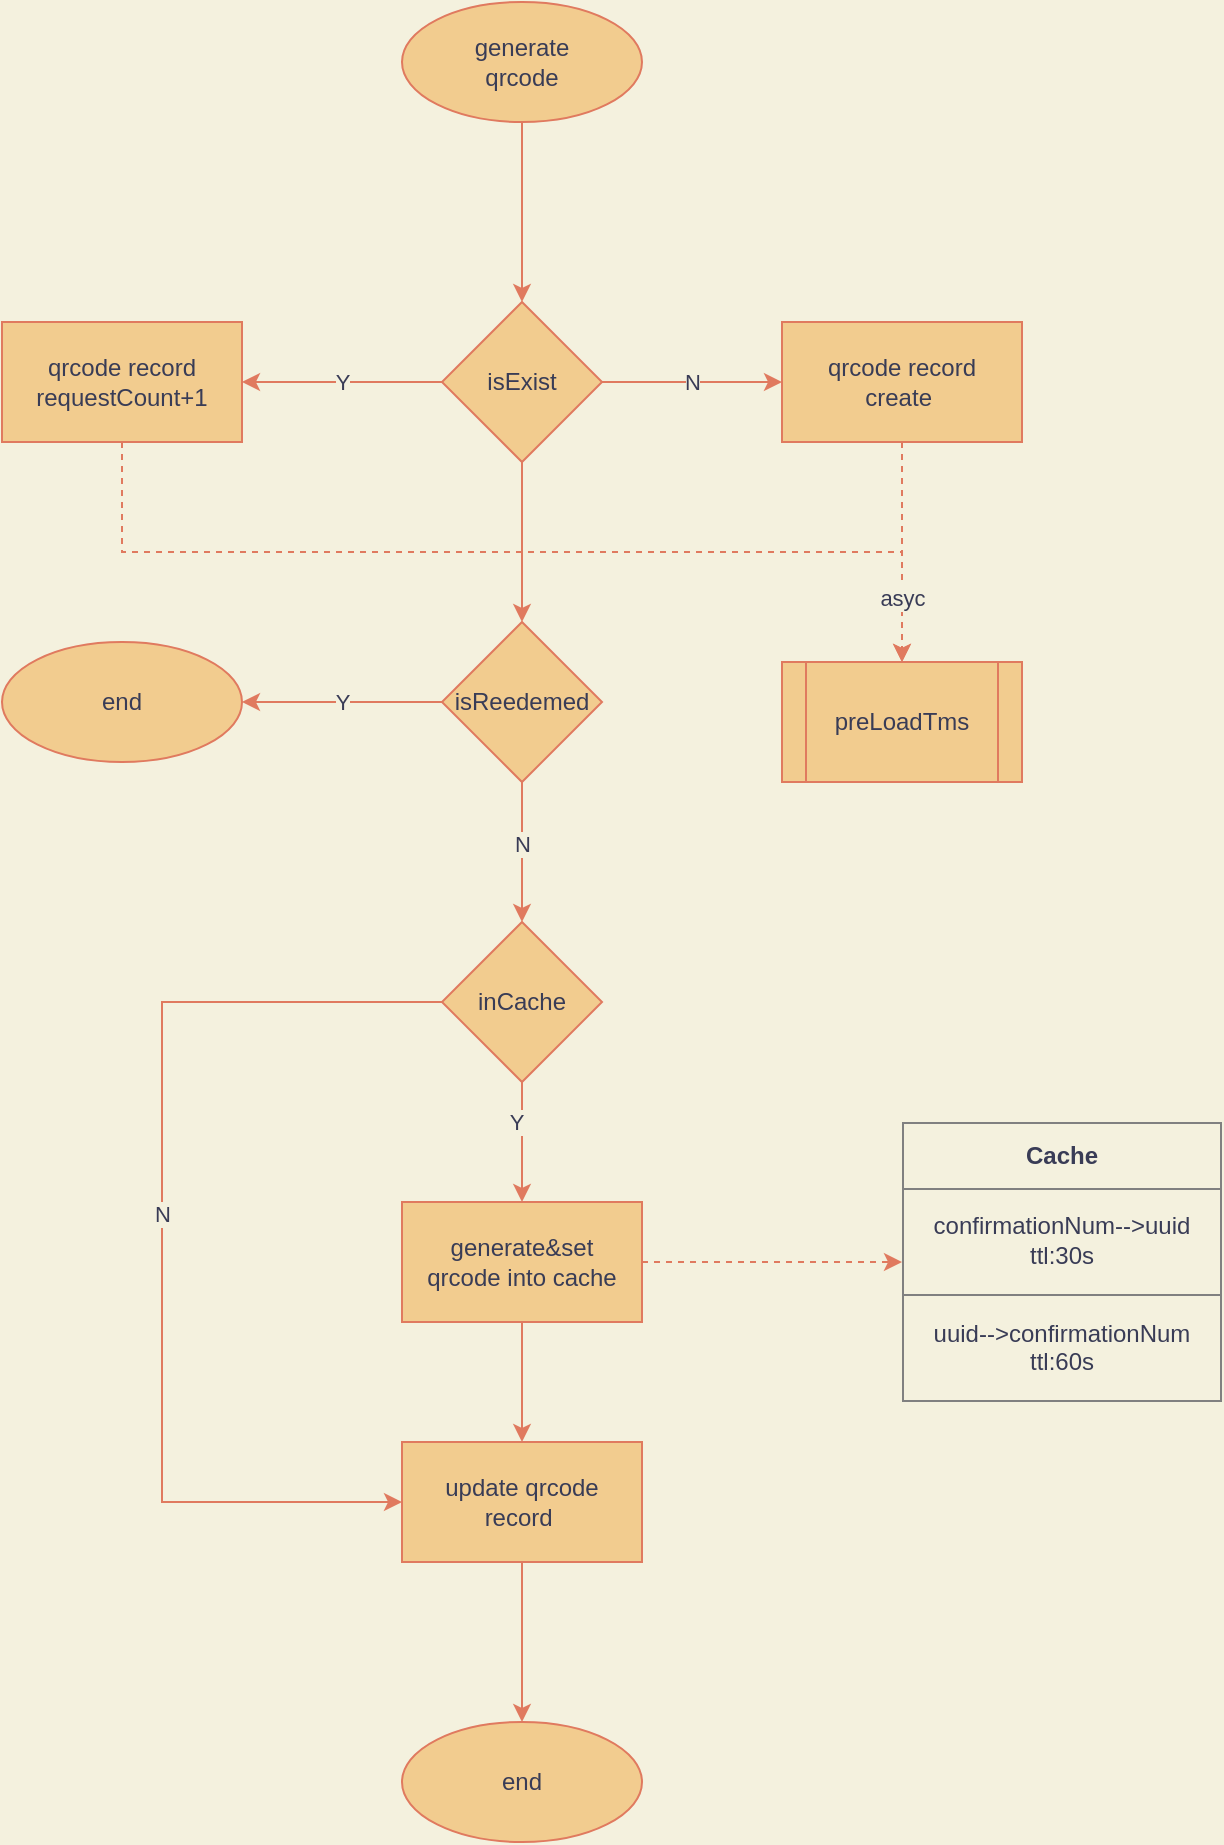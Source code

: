 <mxfile version="15.7.0" type="github">
  <diagram id="4Hc1g-TmQJhh01kLop18" name="Page-1">
    <mxGraphModel dx="1232" dy="809" grid="1" gridSize="10" guides="1" tooltips="1" connect="1" arrows="1" fold="1" page="1" pageScale="1" pageWidth="827" pageHeight="1169" background="#F4F1DE" math="0" shadow="0">
      <root>
        <mxCell id="0" />
        <mxCell id="1" parent="0" />
        <mxCell id="xy5MojFmsQYjVZAAaJ2E-5" value="N" style="edgeStyle=orthogonalEdgeStyle;rounded=0;orthogonalLoop=1;jettySize=auto;html=1;labelBackgroundColor=#F4F1DE;strokeColor=#E07A5F;fontColor=#393C56;" edge="1" parent="1" source="xy5MojFmsQYjVZAAaJ2E-1" target="xy5MojFmsQYjVZAAaJ2E-4">
          <mxGeometry relative="1" as="geometry" />
        </mxCell>
        <mxCell id="xy5MojFmsQYjVZAAaJ2E-6" value="Y" style="edgeStyle=orthogonalEdgeStyle;rounded=0;orthogonalLoop=1;jettySize=auto;html=1;exitX=0;exitY=0.5;exitDx=0;exitDy=0;labelBackgroundColor=#F4F1DE;strokeColor=#E07A5F;fontColor=#393C56;" edge="1" parent="1" source="xy5MojFmsQYjVZAAaJ2E-1" target="xy5MojFmsQYjVZAAaJ2E-2">
          <mxGeometry relative="1" as="geometry" />
        </mxCell>
        <mxCell id="xy5MojFmsQYjVZAAaJ2E-12" value="" style="edgeStyle=orthogonalEdgeStyle;rounded=0;orthogonalLoop=1;jettySize=auto;html=1;labelBackgroundColor=#F4F1DE;strokeColor=#E07A5F;fontColor=#393C56;" edge="1" parent="1" source="xy5MojFmsQYjVZAAaJ2E-1" target="xy5MojFmsQYjVZAAaJ2E-11">
          <mxGeometry relative="1" as="geometry" />
        </mxCell>
        <mxCell id="xy5MojFmsQYjVZAAaJ2E-1" value="isExist" style="rhombus;whiteSpace=wrap;html=1;fillColor=#F2CC8F;strokeColor=#E07A5F;fontColor=#393C56;" vertex="1" parent="1">
          <mxGeometry x="340" y="180" width="80" height="80" as="geometry" />
        </mxCell>
        <mxCell id="xy5MojFmsQYjVZAAaJ2E-33" style="edgeStyle=orthogonalEdgeStyle;rounded=0;orthogonalLoop=1;jettySize=auto;html=1;exitX=0.5;exitY=1;exitDx=0;exitDy=0;entryX=0.5;entryY=0;entryDx=0;entryDy=0;dashed=1;labelBackgroundColor=#F4F1DE;strokeColor=#E07A5F;fontColor=#393C56;" edge="1" parent="1" source="xy5MojFmsQYjVZAAaJ2E-2" target="xy5MojFmsQYjVZAAaJ2E-31">
          <mxGeometry relative="1" as="geometry" />
        </mxCell>
        <mxCell id="xy5MojFmsQYjVZAAaJ2E-2" value="qrcode record&lt;br&gt;requestCount+1" style="whiteSpace=wrap;html=1;fillColor=#F2CC8F;strokeColor=#E07A5F;fontColor=#393C56;" vertex="1" parent="1">
          <mxGeometry x="120" y="190" width="120" height="60" as="geometry" />
        </mxCell>
        <mxCell id="xy5MojFmsQYjVZAAaJ2E-32" value="" style="edgeStyle=orthogonalEdgeStyle;rounded=0;orthogonalLoop=1;jettySize=auto;html=1;dashed=1;labelBackgroundColor=#F4F1DE;strokeColor=#E07A5F;fontColor=#393C56;" edge="1" parent="1" source="xy5MojFmsQYjVZAAaJ2E-4" target="xy5MojFmsQYjVZAAaJ2E-31">
          <mxGeometry relative="1" as="geometry" />
        </mxCell>
        <mxCell id="xy5MojFmsQYjVZAAaJ2E-35" value="asyc" style="edgeLabel;html=1;align=center;verticalAlign=middle;resizable=0;points=[];labelBackgroundColor=#F4F1DE;fontColor=#393C56;" vertex="1" connectable="0" parent="xy5MojFmsQYjVZAAaJ2E-32">
          <mxGeometry x="0.418" relative="1" as="geometry">
            <mxPoint as="offset" />
          </mxGeometry>
        </mxCell>
        <mxCell id="xy5MojFmsQYjVZAAaJ2E-4" value="qrcode record&lt;br&gt;create&amp;nbsp;" style="whiteSpace=wrap;html=1;fillColor=#F2CC8F;strokeColor=#E07A5F;fontColor=#393C56;" vertex="1" parent="1">
          <mxGeometry x="510" y="190" width="120" height="60" as="geometry" />
        </mxCell>
        <mxCell id="xy5MojFmsQYjVZAAaJ2E-10" style="edgeStyle=orthogonalEdgeStyle;rounded=0;orthogonalLoop=1;jettySize=auto;html=1;exitX=0.5;exitY=1;exitDx=0;exitDy=0;labelBackgroundColor=#F4F1DE;strokeColor=#E07A5F;fontColor=#393C56;" edge="1" parent="1" source="xy5MojFmsQYjVZAAaJ2E-8" target="xy5MojFmsQYjVZAAaJ2E-1">
          <mxGeometry relative="1" as="geometry" />
        </mxCell>
        <mxCell id="xy5MojFmsQYjVZAAaJ2E-8" value="generate&lt;br&gt;qrcode" style="ellipse;whiteSpace=wrap;html=1;fillColor=#F2CC8F;strokeColor=#E07A5F;fontColor=#393C56;" vertex="1" parent="1">
          <mxGeometry x="320" y="30" width="120" height="60" as="geometry" />
        </mxCell>
        <mxCell id="xy5MojFmsQYjVZAAaJ2E-14" value="Y" style="edgeStyle=orthogonalEdgeStyle;rounded=0;orthogonalLoop=1;jettySize=auto;html=1;labelBackgroundColor=#F4F1DE;strokeColor=#E07A5F;fontColor=#393C56;" edge="1" parent="1" source="xy5MojFmsQYjVZAAaJ2E-11">
          <mxGeometry relative="1" as="geometry">
            <mxPoint x="240" y="380" as="targetPoint" />
          </mxGeometry>
        </mxCell>
        <mxCell id="xy5MojFmsQYjVZAAaJ2E-16" value="" style="edgeStyle=orthogonalEdgeStyle;rounded=0;orthogonalLoop=1;jettySize=auto;html=1;labelBackgroundColor=#F4F1DE;strokeColor=#E07A5F;fontColor=#393C56;" edge="1" parent="1" source="xy5MojFmsQYjVZAAaJ2E-11">
          <mxGeometry relative="1" as="geometry">
            <mxPoint x="380" y="490" as="targetPoint" />
          </mxGeometry>
        </mxCell>
        <mxCell id="xy5MojFmsQYjVZAAaJ2E-19" value="N" style="edgeLabel;html=1;align=center;verticalAlign=middle;resizable=0;points=[];labelBackgroundColor=#F4F1DE;fontColor=#393C56;" vertex="1" connectable="0" parent="xy5MojFmsQYjVZAAaJ2E-16">
          <mxGeometry x="-0.133" relative="1" as="geometry">
            <mxPoint as="offset" />
          </mxGeometry>
        </mxCell>
        <mxCell id="xy5MojFmsQYjVZAAaJ2E-11" value="isReedemed" style="rhombus;whiteSpace=wrap;html=1;fillColor=#F2CC8F;strokeColor=#E07A5F;fontColor=#393C56;" vertex="1" parent="1">
          <mxGeometry x="340" y="340" width="80" height="80" as="geometry" />
        </mxCell>
        <mxCell id="xy5MojFmsQYjVZAAaJ2E-18" value="end" style="ellipse;whiteSpace=wrap;html=1;fillColor=#F2CC8F;strokeColor=#E07A5F;fontColor=#393C56;" vertex="1" parent="1">
          <mxGeometry x="120" y="350" width="120" height="60" as="geometry" />
        </mxCell>
        <mxCell id="xy5MojFmsQYjVZAAaJ2E-23" value="" style="edgeStyle=orthogonalEdgeStyle;rounded=0;orthogonalLoop=1;jettySize=auto;html=1;labelBackgroundColor=#F4F1DE;strokeColor=#E07A5F;fontColor=#393C56;" edge="1" parent="1" source="xy5MojFmsQYjVZAAaJ2E-20" target="xy5MojFmsQYjVZAAaJ2E-22">
          <mxGeometry relative="1" as="geometry" />
        </mxCell>
        <mxCell id="xy5MojFmsQYjVZAAaJ2E-24" value="Y" style="edgeLabel;html=1;align=center;verticalAlign=middle;resizable=0;points=[];labelBackgroundColor=#F4F1DE;fontColor=#393C56;" vertex="1" connectable="0" parent="xy5MojFmsQYjVZAAaJ2E-23">
          <mxGeometry x="-0.333" y="-3" relative="1" as="geometry">
            <mxPoint as="offset" />
          </mxGeometry>
        </mxCell>
        <mxCell id="xy5MojFmsQYjVZAAaJ2E-29" style="edgeStyle=orthogonalEdgeStyle;rounded=0;orthogonalLoop=1;jettySize=auto;html=1;exitX=0;exitY=0.5;exitDx=0;exitDy=0;entryX=0;entryY=0.5;entryDx=0;entryDy=0;labelBackgroundColor=#F4F1DE;strokeColor=#E07A5F;fontColor=#393C56;" edge="1" parent="1" source="xy5MojFmsQYjVZAAaJ2E-20" target="xy5MojFmsQYjVZAAaJ2E-25">
          <mxGeometry relative="1" as="geometry">
            <mxPoint x="220" y="800" as="targetPoint" />
            <Array as="points">
              <mxPoint x="200" y="530" />
              <mxPoint x="200" y="780" />
            </Array>
          </mxGeometry>
        </mxCell>
        <mxCell id="xy5MojFmsQYjVZAAaJ2E-30" value="N" style="edgeLabel;html=1;align=center;verticalAlign=middle;resizable=0;points=[];labelBackgroundColor=#F4F1DE;fontColor=#393C56;" vertex="1" connectable="0" parent="xy5MojFmsQYjVZAAaJ2E-29">
          <mxGeometry x="-0.035" relative="1" as="geometry">
            <mxPoint as="offset" />
          </mxGeometry>
        </mxCell>
        <mxCell id="xy5MojFmsQYjVZAAaJ2E-20" value="inCache" style="rhombus;whiteSpace=wrap;html=1;fillColor=#F2CC8F;strokeColor=#E07A5F;fontColor=#393C56;" vertex="1" parent="1">
          <mxGeometry x="340" y="490" width="80" height="80" as="geometry" />
        </mxCell>
        <mxCell id="xy5MojFmsQYjVZAAaJ2E-26" value="" style="edgeStyle=orthogonalEdgeStyle;rounded=0;orthogonalLoop=1;jettySize=auto;html=1;labelBackgroundColor=#F4F1DE;strokeColor=#E07A5F;fontColor=#393C56;" edge="1" parent="1" source="xy5MojFmsQYjVZAAaJ2E-22" target="xy5MojFmsQYjVZAAaJ2E-25">
          <mxGeometry relative="1" as="geometry" />
        </mxCell>
        <mxCell id="xy5MojFmsQYjVZAAaJ2E-53" style="edgeStyle=orthogonalEdgeStyle;rounded=0;orthogonalLoop=1;jettySize=auto;html=1;exitX=1;exitY=0.5;exitDx=0;exitDy=0;dashed=1;labelBackgroundColor=#F4F1DE;strokeColor=#E07A5F;fontColor=#393C56;" edge="1" parent="1" source="xy5MojFmsQYjVZAAaJ2E-22" target="xy5MojFmsQYjVZAAaJ2E-52">
          <mxGeometry relative="1" as="geometry" />
        </mxCell>
        <mxCell id="xy5MojFmsQYjVZAAaJ2E-22" value="generate&amp;amp;set&lt;br&gt;qrcode into cache" style="whiteSpace=wrap;html=1;fillColor=#F2CC8F;strokeColor=#E07A5F;fontColor=#393C56;" vertex="1" parent="1">
          <mxGeometry x="320" y="630" width="120" height="60" as="geometry" />
        </mxCell>
        <mxCell id="xy5MojFmsQYjVZAAaJ2E-28" value="" style="edgeStyle=orthogonalEdgeStyle;rounded=0;orthogonalLoop=1;jettySize=auto;html=1;labelBackgroundColor=#F4F1DE;strokeColor=#E07A5F;fontColor=#393C56;" edge="1" parent="1" source="xy5MojFmsQYjVZAAaJ2E-25" target="xy5MojFmsQYjVZAAaJ2E-27">
          <mxGeometry relative="1" as="geometry" />
        </mxCell>
        <mxCell id="xy5MojFmsQYjVZAAaJ2E-25" value="update qrcode&lt;br&gt;record&amp;nbsp;" style="whiteSpace=wrap;html=1;fillColor=#F2CC8F;strokeColor=#E07A5F;fontColor=#393C56;" vertex="1" parent="1">
          <mxGeometry x="320" y="750" width="120" height="60" as="geometry" />
        </mxCell>
        <mxCell id="xy5MojFmsQYjVZAAaJ2E-27" value="end" style="ellipse;whiteSpace=wrap;html=1;fillColor=#F2CC8F;strokeColor=#E07A5F;fontColor=#393C56;" vertex="1" parent="1">
          <mxGeometry x="320" y="890" width="120" height="60" as="geometry" />
        </mxCell>
        <mxCell id="xy5MojFmsQYjVZAAaJ2E-31" value="preLoadTms" style="shape=process;whiteSpace=wrap;html=1;backgroundOutline=1;fillColor=#F2CC8F;strokeColor=#E07A5F;fontColor=#393C56;" vertex="1" parent="1">
          <mxGeometry x="510" y="360" width="120" height="60" as="geometry" />
        </mxCell>
        <mxCell id="xy5MojFmsQYjVZAAaJ2E-52" value="&lt;table border=&quot;1&quot; width=&quot;100%&quot; cellpadding=&quot;4&quot; style=&quot;width: 100% ; height: 100% ; border-collapse: collapse&quot;&gt;&lt;tbody&gt;&lt;tr&gt;&lt;th align=&quot;center&quot;&gt;Cache&lt;/th&gt;&lt;/tr&gt;&lt;tr&gt;&lt;td align=&quot;center&quot;&gt;confirmationNum--&amp;gt;uuid&lt;br&gt;ttl:30s&lt;/td&gt;&lt;/tr&gt;&lt;tr&gt;&lt;td align=&quot;center&quot;&gt;uuid--&amp;gt;confirmationNum&lt;br&gt;ttl:60s&lt;/td&gt;&lt;/tr&gt;&lt;/tbody&gt;&lt;/table&gt;" style="text;html=1;strokeColor=none;fillColor=none;overflow=fill;fontColor=#393C56;" vertex="1" parent="1">
          <mxGeometry x="570" y="590" width="160" height="140" as="geometry" />
        </mxCell>
      </root>
    </mxGraphModel>
  </diagram>
</mxfile>
